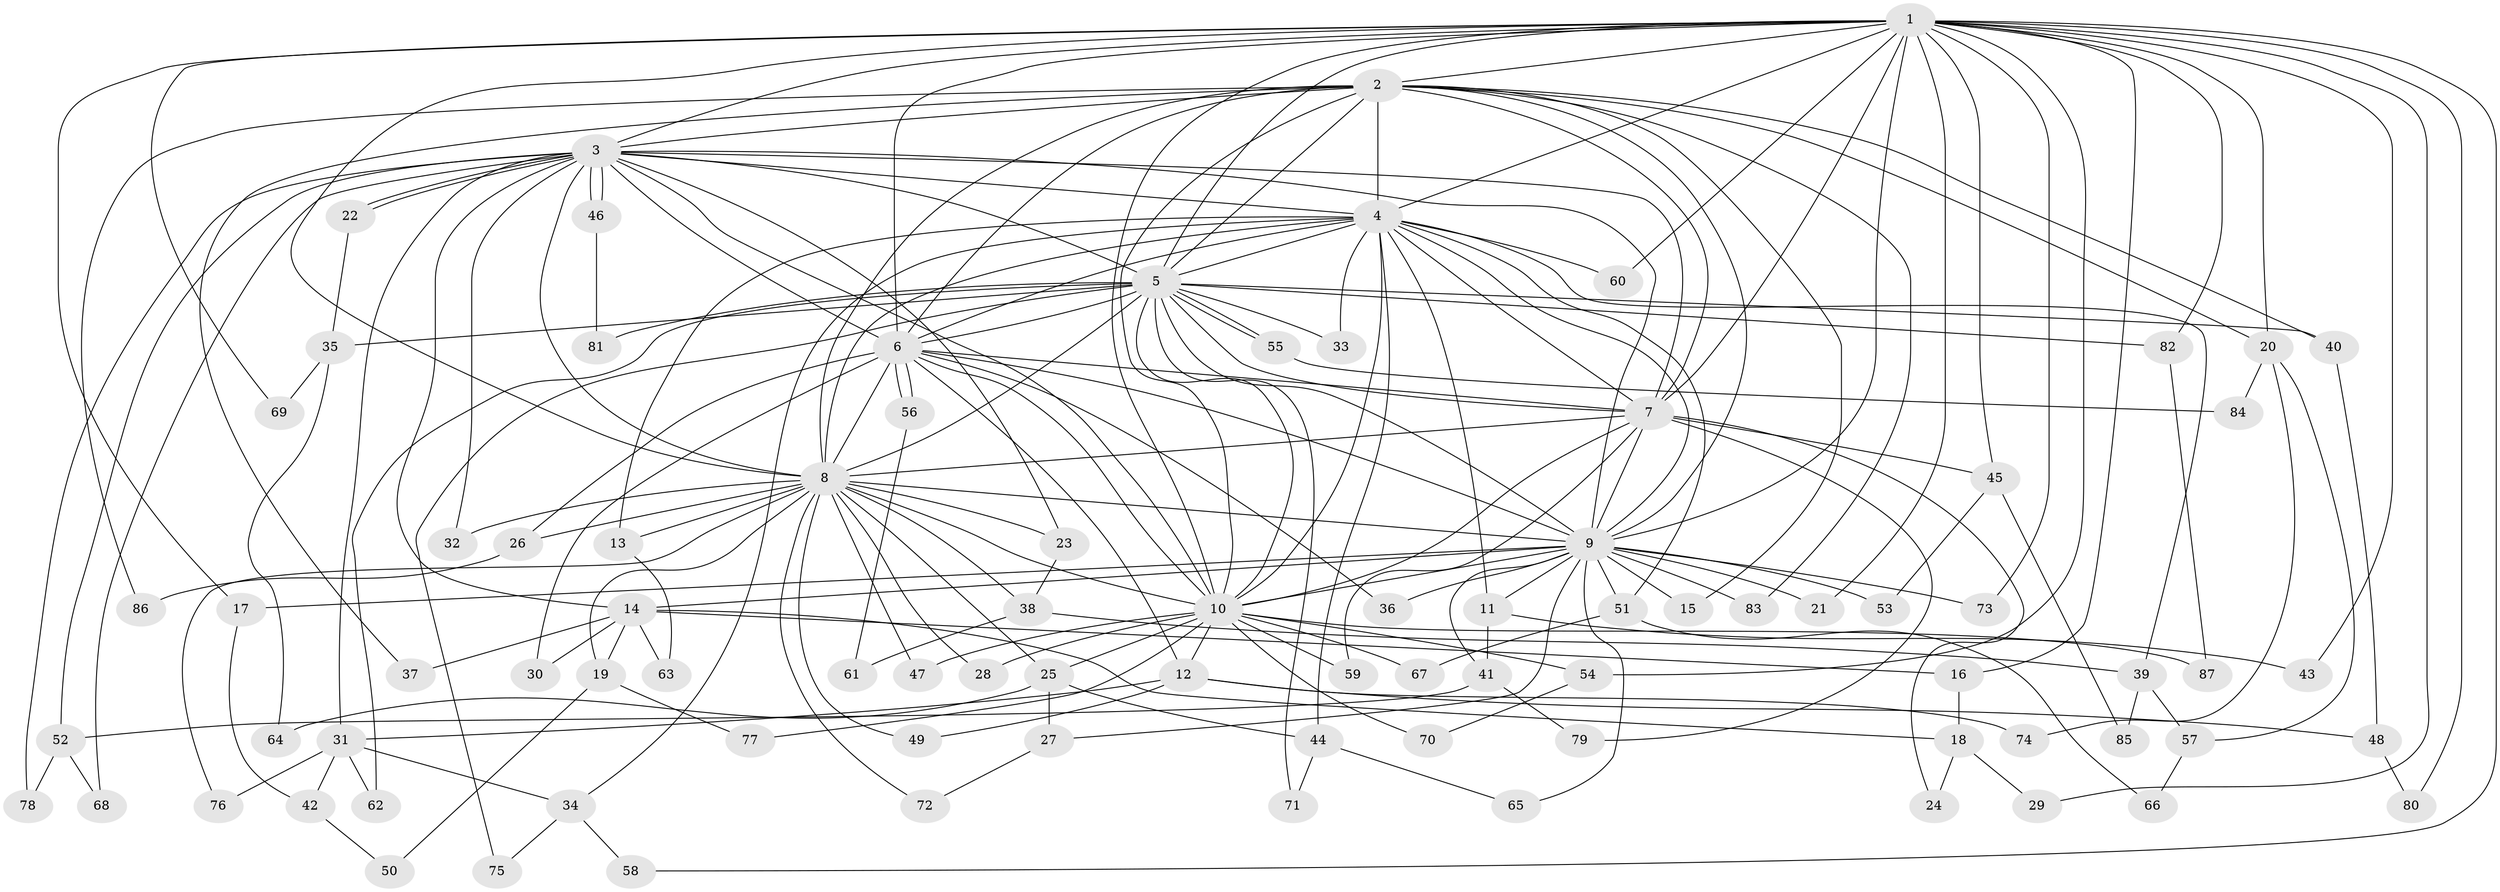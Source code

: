 // coarse degree distribution, {23: 0.016129032258064516, 21: 0.03225806451612903, 14: 0.03225806451612903, 10: 0.016129032258064516, 9: 0.016129032258064516, 4: 0.14516129032258066, 8: 0.03225806451612903, 1: 0.03225806451612903, 3: 0.11290322580645161, 5: 0.04838709677419355, 2: 0.5, 6: 0.016129032258064516}
// Generated by graph-tools (version 1.1) at 2025/49/03/04/25 22:49:18]
// undirected, 87 vertices, 199 edges
graph export_dot {
  node [color=gray90,style=filled];
  1;
  2;
  3;
  4;
  5;
  6;
  7;
  8;
  9;
  10;
  11;
  12;
  13;
  14;
  15;
  16;
  17;
  18;
  19;
  20;
  21;
  22;
  23;
  24;
  25;
  26;
  27;
  28;
  29;
  30;
  31;
  32;
  33;
  34;
  35;
  36;
  37;
  38;
  39;
  40;
  41;
  42;
  43;
  44;
  45;
  46;
  47;
  48;
  49;
  50;
  51;
  52;
  53;
  54;
  55;
  56;
  57;
  58;
  59;
  60;
  61;
  62;
  63;
  64;
  65;
  66;
  67;
  68;
  69;
  70;
  71;
  72;
  73;
  74;
  75;
  76;
  77;
  78;
  79;
  80;
  81;
  82;
  83;
  84;
  85;
  86;
  87;
  1 -- 2;
  1 -- 3;
  1 -- 4;
  1 -- 5;
  1 -- 6;
  1 -- 7;
  1 -- 8;
  1 -- 9;
  1 -- 10;
  1 -- 16;
  1 -- 17;
  1 -- 20;
  1 -- 21;
  1 -- 29;
  1 -- 43;
  1 -- 45;
  1 -- 54;
  1 -- 58;
  1 -- 60;
  1 -- 69;
  1 -- 73;
  1 -- 80;
  1 -- 82;
  2 -- 3;
  2 -- 4;
  2 -- 5;
  2 -- 6;
  2 -- 7;
  2 -- 8;
  2 -- 9;
  2 -- 10;
  2 -- 15;
  2 -- 20;
  2 -- 37;
  2 -- 40;
  2 -- 83;
  2 -- 86;
  3 -- 4;
  3 -- 5;
  3 -- 6;
  3 -- 7;
  3 -- 8;
  3 -- 9;
  3 -- 10;
  3 -- 14;
  3 -- 22;
  3 -- 22;
  3 -- 23;
  3 -- 31;
  3 -- 32;
  3 -- 46;
  3 -- 46;
  3 -- 52;
  3 -- 68;
  3 -- 78;
  4 -- 5;
  4 -- 6;
  4 -- 7;
  4 -- 8;
  4 -- 9;
  4 -- 10;
  4 -- 11;
  4 -- 13;
  4 -- 33;
  4 -- 34;
  4 -- 39;
  4 -- 44;
  4 -- 51;
  4 -- 60;
  5 -- 6;
  5 -- 7;
  5 -- 8;
  5 -- 9;
  5 -- 10;
  5 -- 33;
  5 -- 35;
  5 -- 40;
  5 -- 55;
  5 -- 55;
  5 -- 62;
  5 -- 71;
  5 -- 75;
  5 -- 81;
  5 -- 82;
  6 -- 7;
  6 -- 8;
  6 -- 9;
  6 -- 10;
  6 -- 12;
  6 -- 26;
  6 -- 30;
  6 -- 36;
  6 -- 56;
  6 -- 56;
  7 -- 8;
  7 -- 9;
  7 -- 10;
  7 -- 24;
  7 -- 45;
  7 -- 59;
  7 -- 79;
  8 -- 9;
  8 -- 10;
  8 -- 13;
  8 -- 19;
  8 -- 23;
  8 -- 25;
  8 -- 26;
  8 -- 28;
  8 -- 32;
  8 -- 38;
  8 -- 47;
  8 -- 49;
  8 -- 72;
  8 -- 76;
  9 -- 10;
  9 -- 11;
  9 -- 14;
  9 -- 15;
  9 -- 17;
  9 -- 21;
  9 -- 27;
  9 -- 36;
  9 -- 41;
  9 -- 51;
  9 -- 53;
  9 -- 65;
  9 -- 73;
  9 -- 83;
  10 -- 12;
  10 -- 25;
  10 -- 28;
  10 -- 47;
  10 -- 54;
  10 -- 59;
  10 -- 67;
  10 -- 70;
  10 -- 77;
  10 -- 87;
  11 -- 41;
  11 -- 43;
  12 -- 31;
  12 -- 48;
  12 -- 49;
  12 -- 74;
  13 -- 63;
  14 -- 16;
  14 -- 18;
  14 -- 19;
  14 -- 30;
  14 -- 37;
  14 -- 63;
  16 -- 18;
  17 -- 42;
  18 -- 24;
  18 -- 29;
  19 -- 50;
  19 -- 77;
  20 -- 57;
  20 -- 74;
  20 -- 84;
  22 -- 35;
  23 -- 38;
  25 -- 27;
  25 -- 44;
  25 -- 64;
  26 -- 86;
  27 -- 72;
  31 -- 34;
  31 -- 42;
  31 -- 62;
  31 -- 76;
  34 -- 58;
  34 -- 75;
  35 -- 64;
  35 -- 69;
  38 -- 39;
  38 -- 61;
  39 -- 57;
  39 -- 85;
  40 -- 48;
  41 -- 52;
  41 -- 79;
  42 -- 50;
  44 -- 65;
  44 -- 71;
  45 -- 53;
  45 -- 85;
  46 -- 81;
  48 -- 80;
  51 -- 66;
  51 -- 67;
  52 -- 68;
  52 -- 78;
  54 -- 70;
  55 -- 84;
  56 -- 61;
  57 -- 66;
  82 -- 87;
}

